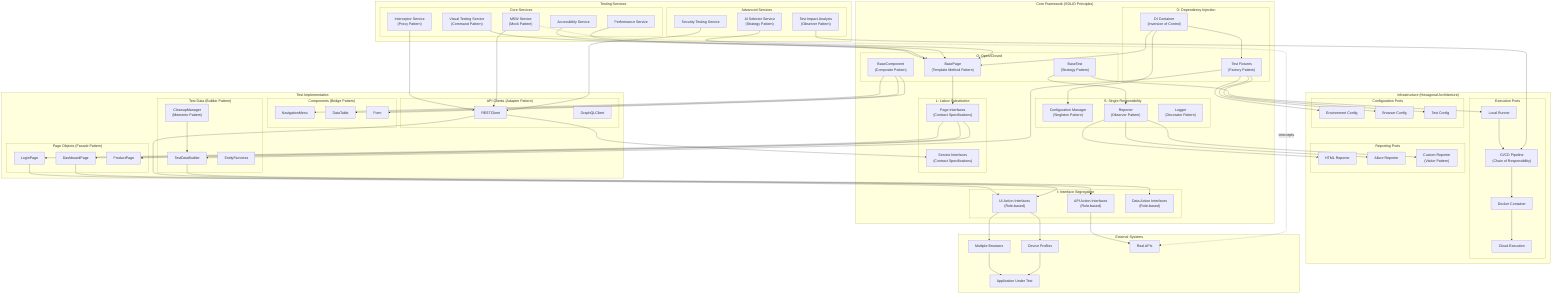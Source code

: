 flowchart TB
    %% Core Architecture with Design Patterns
    subgraph "Core Framework (SOLID Principles)"
        subgraph "S: Single Responsibility"
            configManager["Configuration Manager<br>(Singleton Pattern)"]
            reporter["Reporter<br>(Observer Pattern)"]
            logger["Logger<br>(Decorator Pattern)"]
        end
        
        subgraph "O: Open/Closed"
            basePage["BasePage<br>(Template Method Pattern)"]
            baseComponent["BaseComponent<br>(Composite Pattern)"]
            baseTest["BaseTest<br>(Strategy Pattern)"]
        end
        
        subgraph "L: Liskov Substitution"
            pageInterfaces["Page Interfaces<br>(Contract Specifications)"]
            serviceInterfaces["Service Interfaces<br>(Contract Specifications)"]
        end
        
        subgraph "I: Interface Segregation"
            uiActions["UI Action Interfaces<br>(Role-based)"]
            apiActions["API Action Interfaces<br>(Role-based)"]
            dataActions["Data Action Interfaces<br>(Role-based)"]
        end
        
        subgraph "D: Dependency Injection"
            diContainer["DI Container<br>(Inversion of Control)"]
            fixtures["Test Fixtures<br>(Factory Pattern)"]
        end
    end
    
    %% Test Layer with Patterns
    subgraph "Test Implementation"
        subgraph "Page Objects (Facade Pattern)"
            loginPage["LoginPage"]
            dashboardPage["DashboardPage"]
            productPage["ProductPage"]
        end
        
        subgraph "Components (Bridge Pattern)"
            navMenu["NavigationMenu"]
            dataTable["DataTable"]
            formElement["Form"]
        end
        
        subgraph "API Clients (Adapter Pattern)"
            restClient["RESTClient"]
            graphqlClient["GraphQLClient"]
        end
        
        subgraph "Test Data (Builder Pattern)"
            dataBuilder["TestDataBuilder"]
            dataFactories["EntityFactories"]
            cleanupManager["CleanupManager<br>(Memento Pattern)"]
        end
    end
    
    %% Testing Services
    subgraph "Testing Services"
        subgraph "Core Services"
            interceptorService["Interceptor Service<br>(Proxy Pattern)"]
            mswService["MSW Service<br>(Mock Pattern)"]
            visualService["Visual Testing Service<br>(Command Pattern)"]
            a11yService["Accessibility Service"]
            perfService["Performance Service"]
        end
        
        subgraph "Advanced Services"
            aiSelector["AI Selector Service<br>(Strategy Pattern)"]
            testImpactService["Test Impact Analysis<br>(Observer Pattern)"]
            securityService["Security Testing Service"]
        end
    end
    
    %% Infrastructure
    subgraph "Infrastructure (Hexagonal Architecture)"
        subgraph "Execution Ports"
            local["Local Runner"]
            ci["CI/CD Pipeline<br>(Chain of Responsibility)"]
            docker["Docker Container"]
            cloud["Cloud Execution"]
        end
        
        subgraph "Reporting Ports"
            htmlReporter["HTML Reporter"]
            allureReporter["Allure Reporter"]
            customReporter["Custom Reporter<br>(Visitor Pattern)"]
        end
        
        subgraph "Configuration Ports"
            envConfig["Environment Config"]
            browserConfig["Browser Config"]
            testConfig["Test Config"]
        end
    end
    
    %% External Systems
    subgraph "External Systems"
        browsers["Multiple Browsers"]
        devices["Device Profiles"]
        aut["Application Under Test"]
        realAPI["Real APIs"]
    end
    
    %% Core connections
    diContainer --> configManager
    diContainer --> basePage
    diContainer --> fixtures
    fixtures --> dataBuilder
    basePage --> pageInterfaces
    restClient --> serviceInterfaces
    cleanupManager --> dataBuilder
    
    %% Page Object connections
    pageInterfaces --> loginPage
    pageInterfaces --> dashboardPage
    pageInterfaces --> productPage
    baseComponent --> navMenu
    baseComponent --> dataTable
    baseComponent --> formElement
    
    %% Service connections
    loginPage --> uiActions
    dashboardPage --> uiActions
    restClient --> apiActions
    dataBuilder --> dataActions
    
    %% Infrastructure connections
    baseTest --> local
    local --> ci
    ci --> docker
    docker --> cloud
    baseTest --> reporter
    reporter --> htmlReporter
    reporter --> allureReporter
    reporter --> customReporter
    
    %% Service and testing connections
    interceptorService --> restClient
    mswService --> restClient
    visualService --> basePage
    a11yService --> basePage
    perfService --> basePage
    aiSelector --> basePage
    testImpactService --> ci
    securityService --> restClient
    
    %% External connections
    uiActions --> browsers
    uiActions --> devices
    browsers --> aut
    devices --> aut
    apiActions --> realAPI
    mswService -. intercepts .-> realAPI
    fixtures --> envConfig
    fixtures --> browserConfig
    fixtures --> testConfig